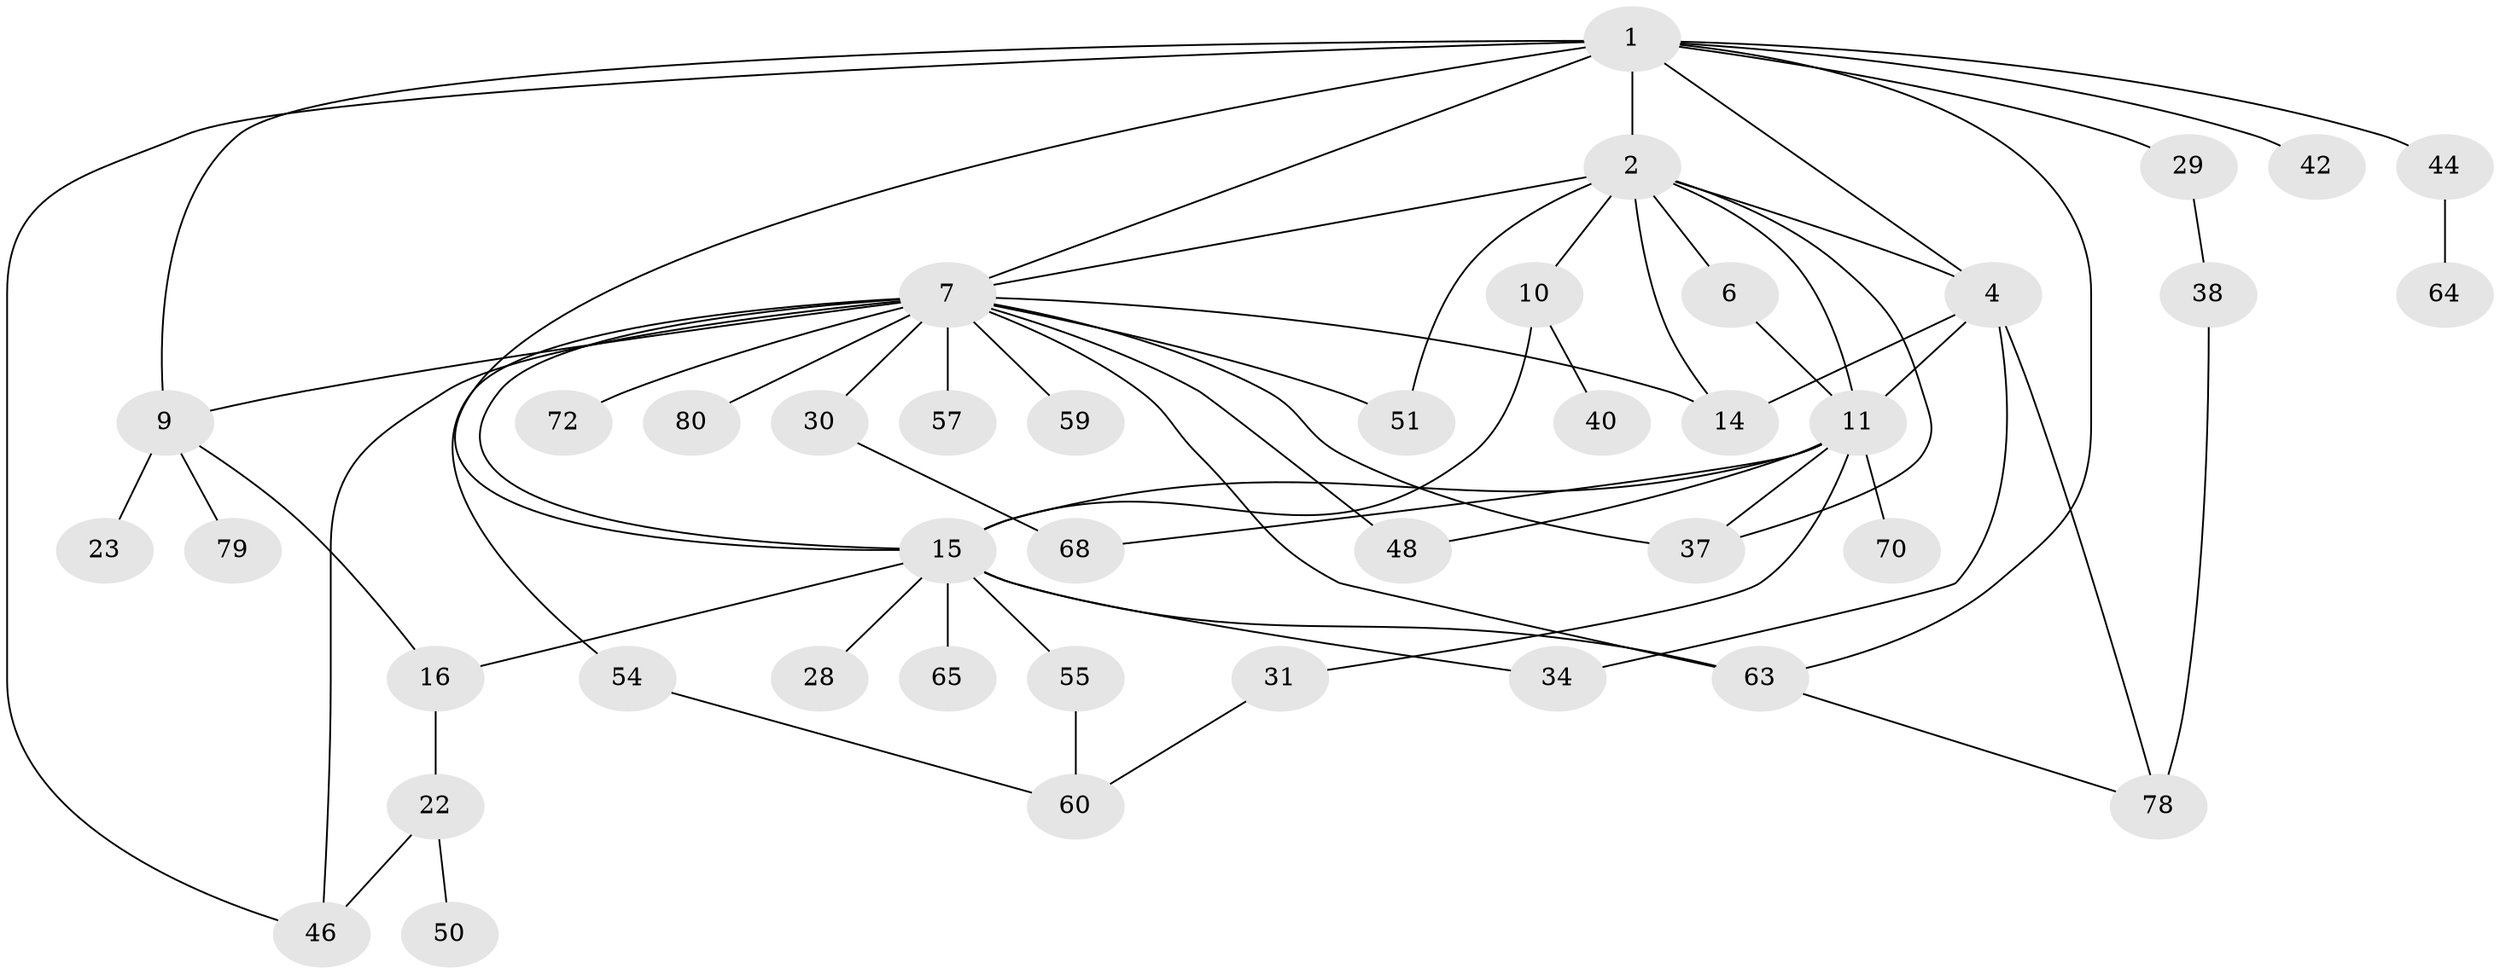 // original degree distribution, {5: 0.08536585365853659, 4: 0.0975609756097561, 6: 0.04878048780487805, 3: 0.21951219512195122, 7: 0.024390243902439025, 2: 0.24390243902439024, 1: 0.2804878048780488}
// Generated by graph-tools (version 1.1) at 2025/13/03/09/25 04:13:15]
// undirected, 41 vertices, 65 edges
graph export_dot {
graph [start="1"]
  node [color=gray90,style=filled];
  1 [super="+66+5"];
  2 [super="+3+18"];
  4;
  6 [super="+43"];
  7 [super="+20+8"];
  9;
  10 [super="+36+13"];
  11 [super="+32+19+21"];
  14;
  15 [super="+33+17"];
  16 [super="+35"];
  22 [super="+74+49"];
  23;
  28;
  29 [super="+81"];
  30;
  31;
  34;
  37;
  38;
  40;
  42;
  44;
  46 [super="+53"];
  48;
  50;
  51;
  54;
  55;
  57;
  59;
  60 [super="+73+76"];
  63;
  64;
  65;
  68;
  70;
  72;
  78 [super="+82"];
  79;
  80;
  1 -- 2;
  1 -- 9;
  1 -- 15 [weight=2];
  1 -- 4;
  1 -- 7;
  1 -- 42;
  1 -- 44;
  1 -- 46;
  1 -- 29;
  1 -- 63;
  2 -- 4;
  2 -- 10 [weight=2];
  2 -- 6;
  2 -- 51;
  2 -- 37;
  2 -- 11;
  2 -- 14;
  2 -- 7;
  4 -- 11;
  4 -- 14;
  4 -- 34;
  4 -- 78;
  6 -- 11;
  7 -- 72;
  7 -- 9;
  7 -- 14;
  7 -- 46;
  7 -- 51;
  7 -- 57;
  7 -- 59;
  7 -- 30 [weight=2];
  7 -- 15;
  7 -- 37;
  7 -- 48;
  7 -- 80;
  7 -- 54;
  7 -- 63;
  9 -- 16;
  9 -- 23;
  9 -- 79;
  10 -- 40;
  10 -- 15;
  11 -- 68;
  11 -- 70;
  11 -- 48;
  11 -- 37;
  11 -- 31;
  11 -- 15 [weight=2];
  15 -- 34;
  15 -- 16;
  15 -- 65;
  15 -- 55;
  15 -- 28;
  15 -- 63;
  16 -- 22;
  22 -- 50;
  22 -- 46;
  29 -- 38;
  30 -- 68;
  31 -- 60;
  38 -- 78;
  44 -- 64;
  54 -- 60;
  55 -- 60;
  63 -- 78;
}
